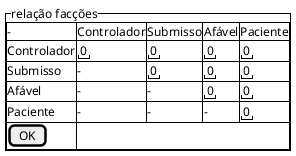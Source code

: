@startsalt
{^relação facções
{#
    -                       | Controlador | Submisso | Afável | Paciente 
    Controlador | "0" | "0" | "0" | "0" 
    Submisso    |  -  | "0" | "0" | "0" 
    Afável      |  -  |  -  | "0" | "0" 
    Paciente    |  -  |  -  |  -  | "0" 
    [ OK ]
}
}
@endsalt
